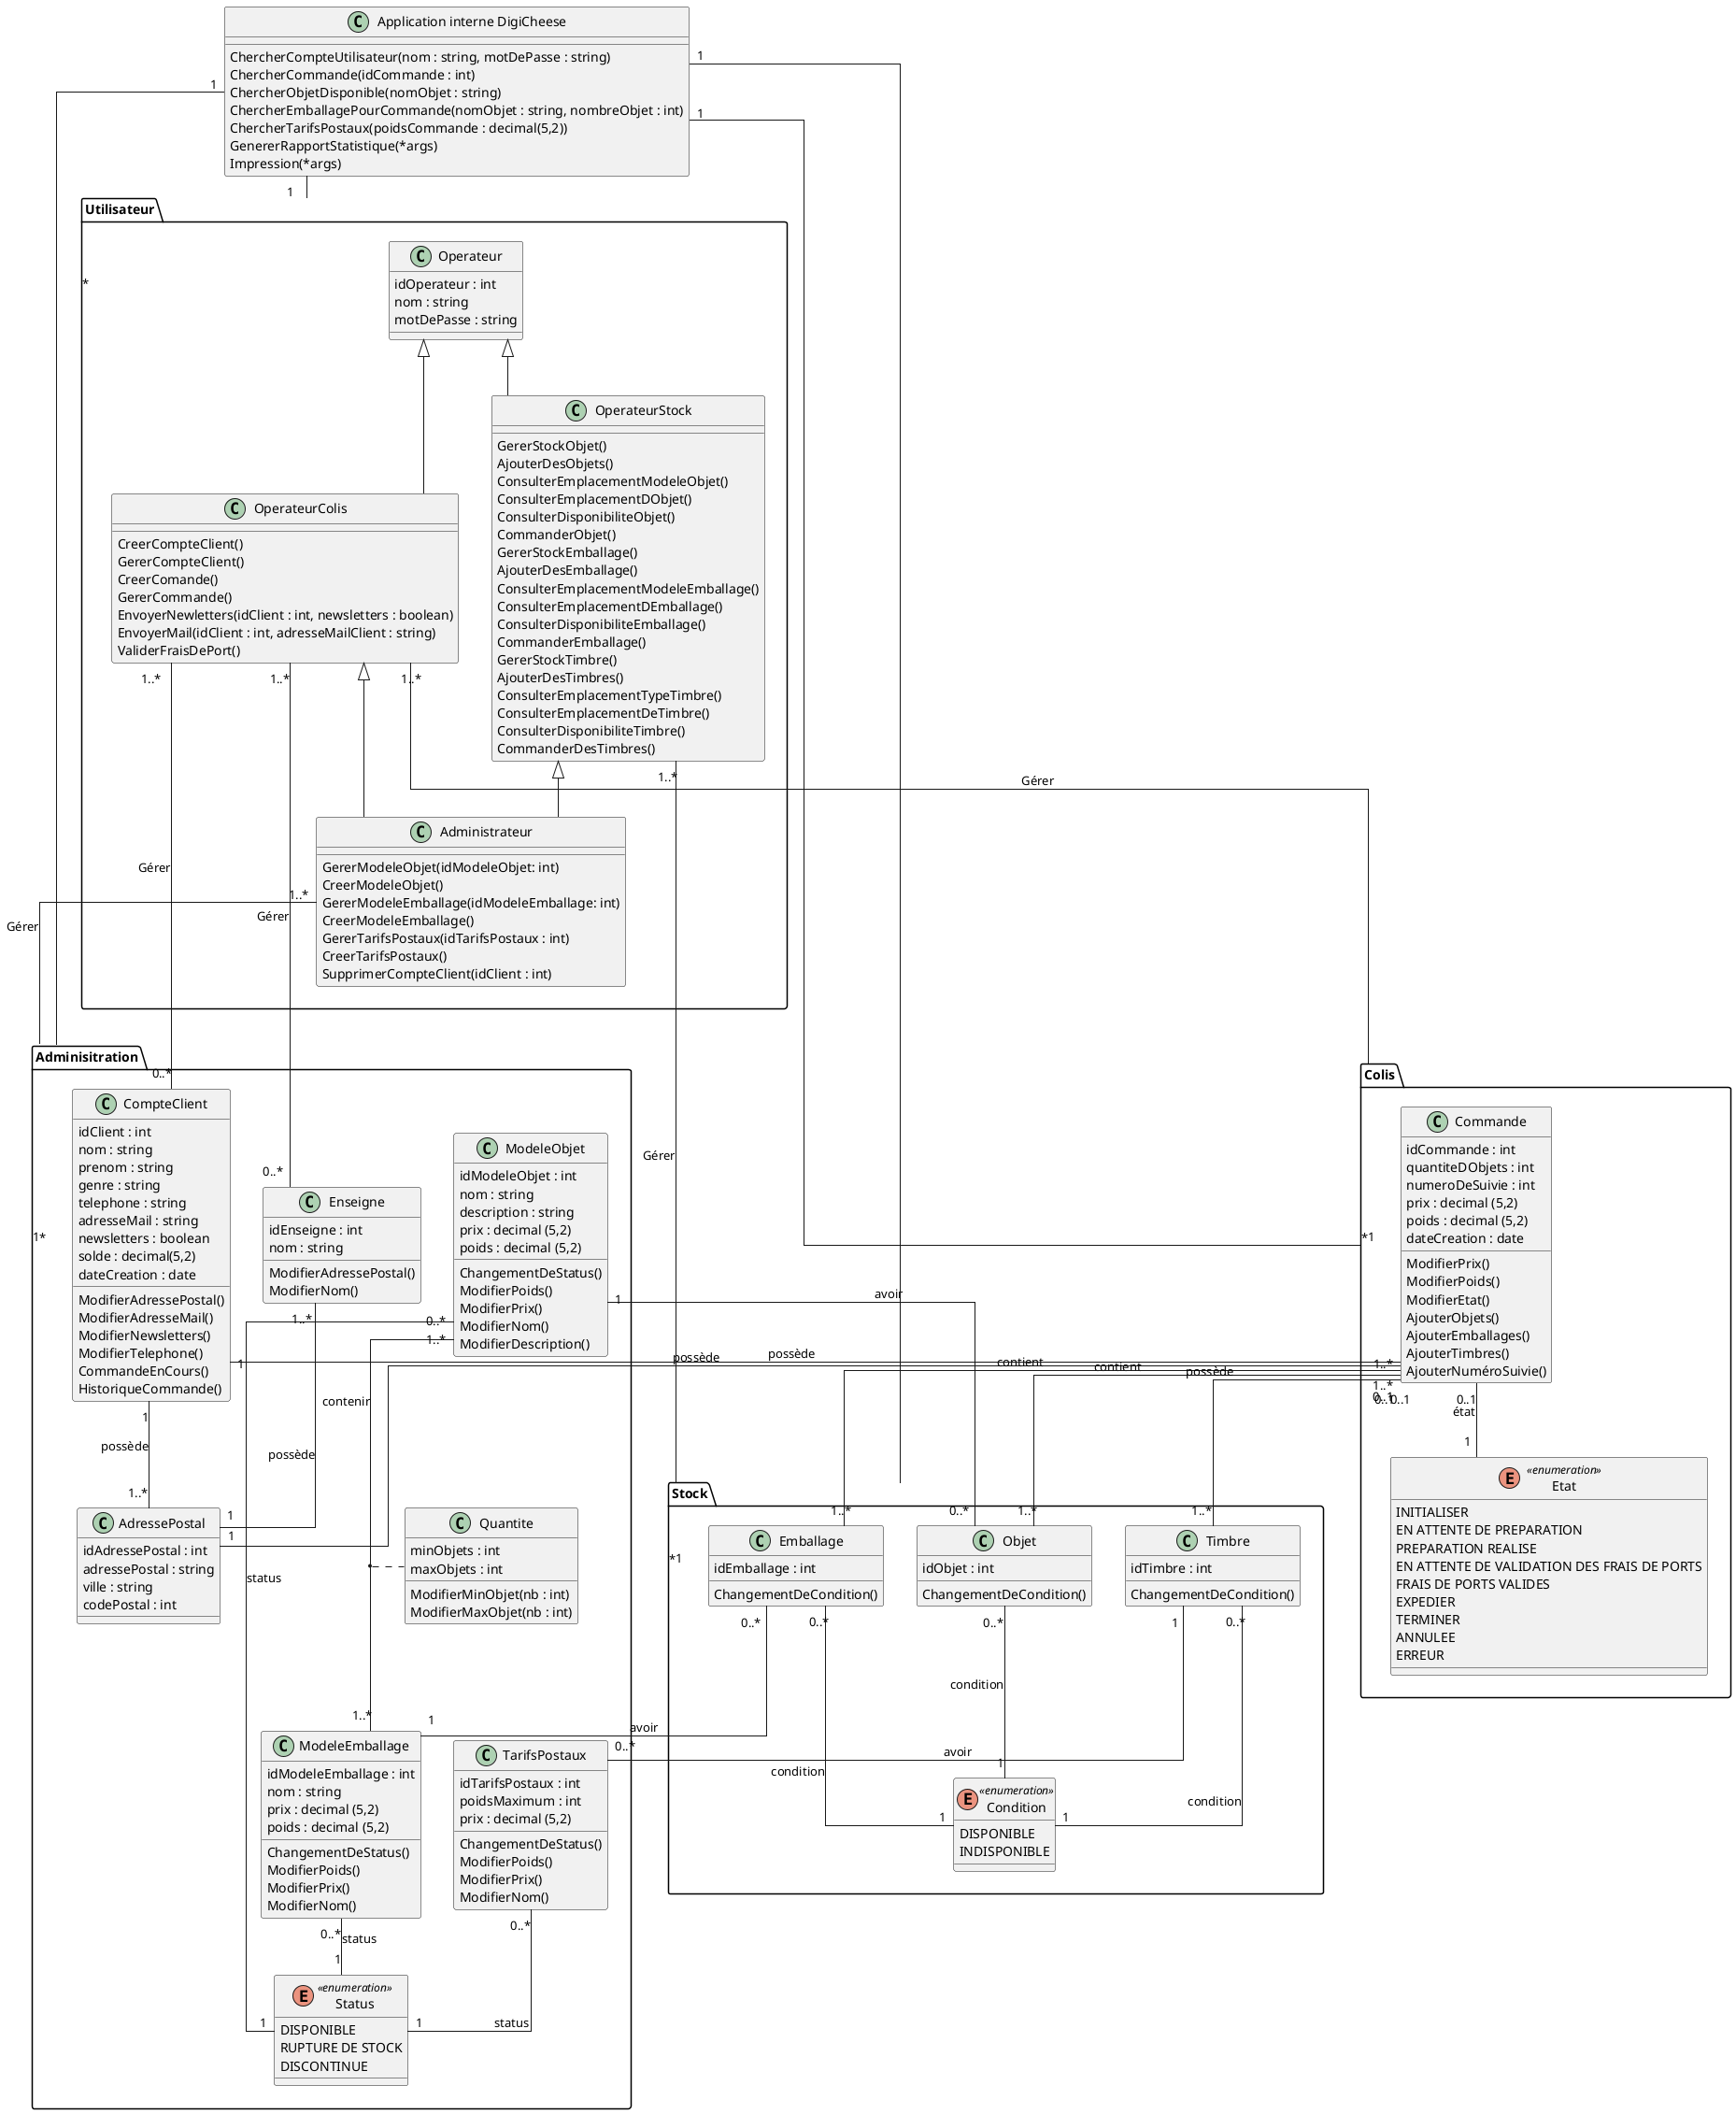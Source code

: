@startuml Classe model
skinparam linetype ortho


package "Adminisitration"{

    class ModeleObjet {
        idModeleObjet : int
        nom : string
        description : string
        'disponible : boolean
        {field} prix : decimal (5,2)
        {field} poids : decimal (5,2)

        ChangementDeStatus()
        ModifierPoids()
        ModifierPrix()
        ModifierNom()
        ModifierDescription()
    }

    class ModeleEmballage {
        idModeleEmballage : int
        nom : string
        {field} prix : decimal (5,2)
        {field} poids : decimal (5,2)

        ChangementDeStatus()
        ModifierPoids()
        ModifierPrix()
        ModifierNom()
    }

    class TarifsPostaux {
        idTarifsPostaux : int
        poidsMaximum : int
        {field} prix : decimal (5,2)

        ChangementDeStatus()
        ModifierPoids()
        ModifierPrix()
        ModifierNom()
    }

    enum Status <<enumeration>>{
        DISPONIBLE
        RUPTURE DE STOCK
        DISCONTINUE
    }

    class Quantite {
        minObjets : int
        maxObjets : int
        
        ModifierMinObjet(nb : int)
        ModifierMaxObjet(nb : int)
    }

    class CompteClient {
        idClient : int
        nom : string
        prenom : string
        genre : string
        'adressePostal : string
        'codePostal : int
        'ville : string
        telephone : string
        adresseMail : string
        newsletters : boolean
        {field} solde : decimal(5,2)
        dateCreation : date

        ModifierAdressePostal()
        ModifierAdresseMail()
        ModifierNewsletters()
        ModifierTelephone()
        CommandeEnCours()
        HistoriqueCommande()

    }

    class Enseigne {
        idEnseigne : int
        nom : string
        'ville : string
        'codePostal : int

        ModifierAdressePostal()
        ModifierNom()
    }



    class AdressePostal {
        idAdressePostal : int
        adressePostal : string
        ville : string
        codePostal : int
    }

}
ModeleObjet "0..*"-- "1" Status : status
ModeleEmballage "0..*" -- "1" Status : status
TarifsPostaux "0..*" -- "1" Status : status

ModeleObjet "1..*" -- "1..*" ModeleEmballage : contenir
(ModeleObjet, ModeleEmballage) .. Quantite


package "Stock" {

    class Objet {
        idObjet : int
        ChangementDeCondition()
    }

    class Emballage {
        idEmballage : int
        ChangementDeCondition()
    }

    class Timbre {
        idTimbre : int
        ChangementDeCondition()
    }

    enum Condition <<enumeration>> {
        DISPONIBLE
        INDISPONIBLE
    }

}

Objet "0..*" -- "1" Condition : condition
Emballage "0..*" -- "1" Condition : condition
Timbre "0..*" -- "1" Condition : condition


Objet "0..*" -- "1" ModeleObjet : avoir
Emballage "0..*" -- "1" ModeleEmballage : avoir
TarifsPostaux "0..*" -- "1" Timbre : avoir

package "Colis" {

    class Commande {
        idCommande : int
        quantiteDObjets : int
        numeroDeSuivie : int
        {field} prix : decimal (5,2)
        {field} poids : decimal (5,2)
        dateCreation : date


        ModifierPrix()
        ModifierPoids()
        ModifierEtat()
        AjouterObjets()
        AjouterEmballages()
        AjouterTimbres()
        AjouterNuméroSuivie()

    }

    enum Etat <<enumeration>>{
        INITIALISER
        EN ATTENTE DE PREPARATION
        PREPARATION REALISE
        EN ATTENTE DE VALIDATION DES FRAIS DE PORTS
        FRAIS DE PORTS VALIDES
        EXPEDIER
        TERMINER
        ANNULEE
        ERREUR
    }

}

Commande "0..1" -- "1"Etat :état

package "Utilisateur" {

    class Operateur {
        idOperateur : int
        nom : string
        motDePasse : string
    }

    class OperateurColis {
        CreerCompteClient()
        GererCompteClient()
        CreerComande()
        GererCommande()
        EnvoyerNewletters(idClient : int, newsletters : boolean)
        EnvoyerMail(idClient : int, adresseMailClient : string)
        ValiderFraisDePort()
    }

    class OperateurStock {
        GererStockObjet()
        AjouterDesObjets()
        ConsulterEmplacementModeleObjet()
        ConsulterEmplacementDObjet()
        ConsulterDisponibiliteObjet()
        CommanderObjet()
        GererStockEmballage()
        AjouterDesEmballage()
        ConsulterEmplacementModeleEmballage()
        ConsulterEmplacementDEmballage()
        ConsulterDisponibiliteEmballage()
        CommanderEmballage()
        GererStockTimbre()
        AjouterDesTimbres()
        ConsulterEmplacementTypeTimbre()
        ConsulterEmplacementDeTimbre()
        ConsulterDisponibiliteTimbre()
        CommanderDesTimbres()

    }

    class Administrateur {
        GererModeleObjet(idModeleObjet: int)
        CreerModeleObjet()
        GererModeleEmballage(idModeleEmballage: int)
        CreerModeleEmballage()
        GererTarifsPostaux(idTarifsPostaux : int)
        CreerTarifsPostaux()
        SupprimerCompteClient(idClient : int)
    }

}


class "Application interne DigiCheese"{
    ChercherCompteUtilisateur(nom : string, motDePasse : string)
    ChercherCommande(idCommande : int)
    ChercherObjetDisponible(nomObjet : string)
    ChercherEmballagePourCommande(nomObjet : string, nombreObjet : int)
    ChercherTarifsPostaux(poidsCommande : decimal(5,2))
    GenererRapportStatistique(*args)
    Impression(*args)

    

}


CompteClient "1" -- "1..*" AdressePostal : possède
Commande "1..*" -- "1" AdressePostal : possède
Enseigne "1..*" -- "1"AdressePostal : possède

Commande "0..1" -- "1..*" Objet : contient
Commande "0..1" -- "1..*" Emballage : contient
Commande "0..1" -- "1..*" Timbre : possède


CompteClient "1" -- "1..*" Commande : possède



Administrateur "1..*" -- "1" Adminisitration : Gérer

OperateurColis "1..*" -- "1" Colis : Gérer

OperateurStock "1..*" -- "1" Stock : Gérer

Operateur <|-- OperateurColis
Operateur <|-- OperateurStock
OperateurStock <|-- Administrateur
OperateurColis <|-- Administrateur


OperateurColis "1..*" -- "0..*" CompteClient : Gérer
OperateurColis "1..*" -- "0..*" Enseigne : Gérer

"Application interne DigiCheese" "1" -- "*" Utilisateur
"Application interne DigiCheese" "1" -- "*" Adminisitration
"Application interne DigiCheese" "1" -- "*" Stock
"Application interne DigiCheese" "1" -- "*" Colis


'class Conditionnement {}

'diamond dia









'CompteClient "1"-- "0..*" Commande : possède
'Commande "1" -- "1..*" Objet : possède
'Emballage "1" -- "1..*" Objet : contenir

'CompteClient "1" -- "1..*" AdressePostal : possède
'Commande "1..*" -- "1" AdressePostal : possède
'Enseigne "1..*" -- "1"AdressePostal : possède

'note "Avoir une classe adresse à part permettra de faire des statistiques\n sur les positions géographique plus simplement" as N1

'N1 .. AdressePostal

'Emballage -- dia
'Objet -- dia
'Commande -- dia
'TarifsPostaux -- dia
'dia .. Conditionnement

'note "Suggestion pour calculer et montrer les liens pour le conditionnement" as N2
'N2 .. Conditionnement

'Operateur <|-- OperateurColis
'Operateur <|-- OperateurStock
'OperateurStock <|-- Administrateur
'OperateurColis <|-- Administrateur

'Commande "0..1" -- "1"Etat :état

'TarifsPostaux "1" -- "1..*" Commande : possède

'Emballage"1..*" -- "1..*"Commande : contient

@enduml
